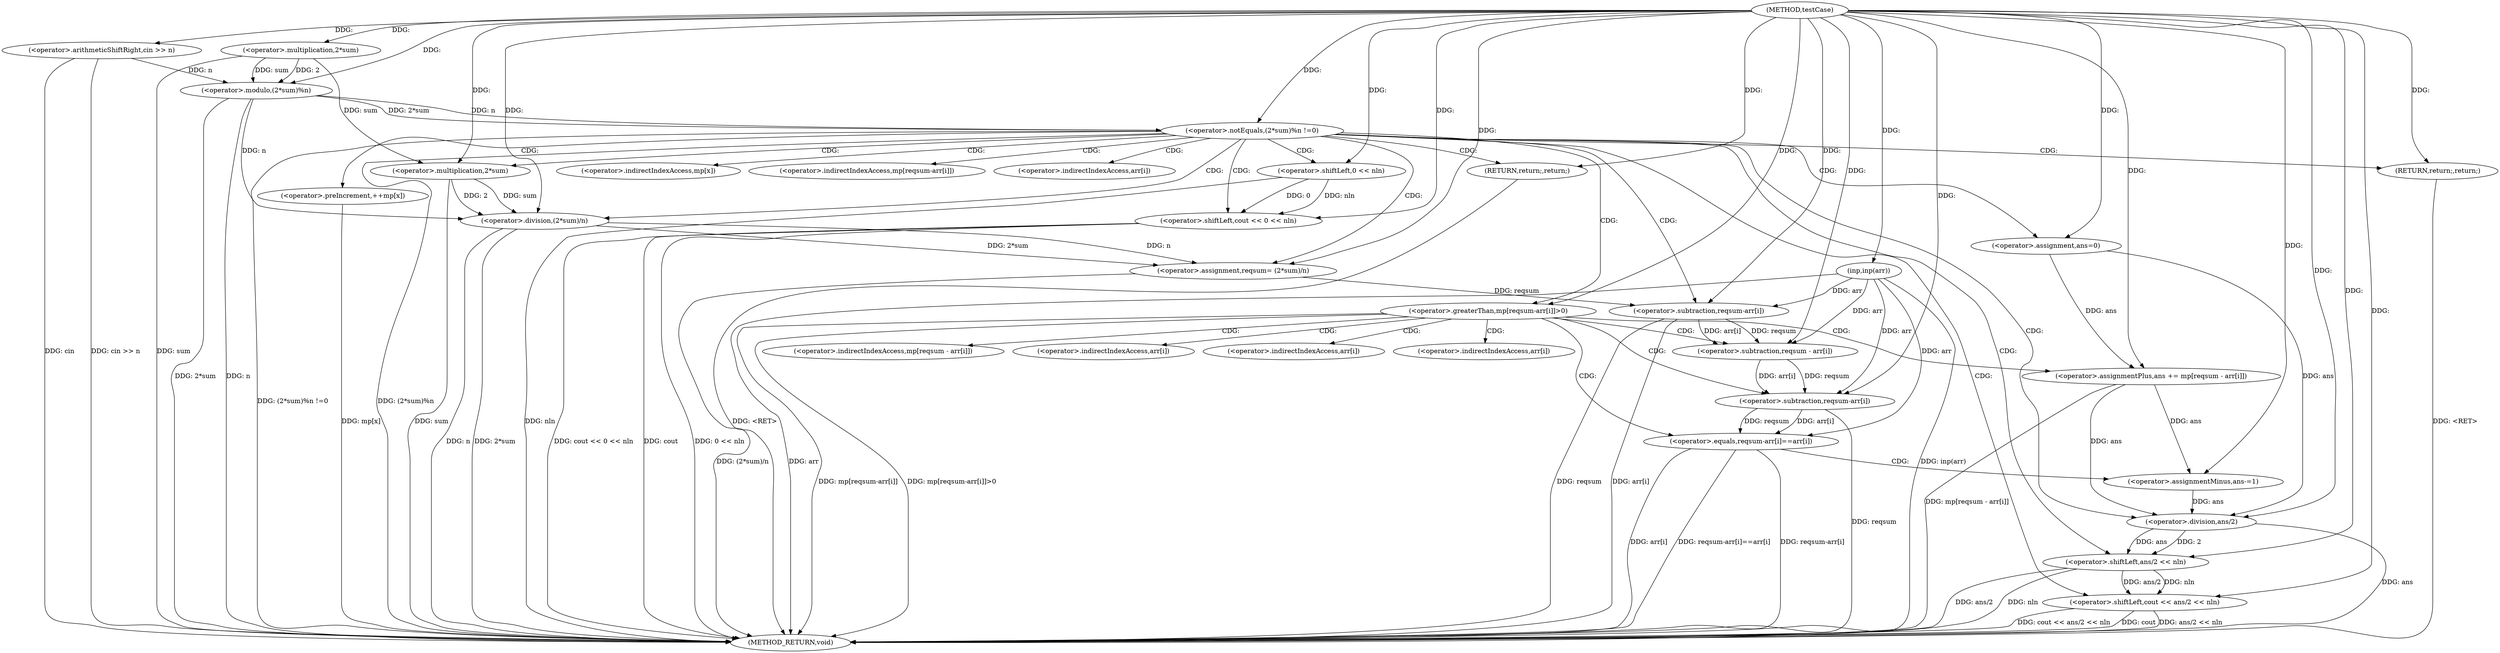 digraph "testCase" {  
"1000591" [label = "(METHOD,testCase)" ]
"1000675" [label = "(METHOD_RETURN,void)" ]
"1000594" [label = "(<operator>.arithmeticShiftRight,cin >> n)" ]
"1000598" [label = "(inp,inp(arr))" ]
"1000616" [label = "(<operator>.assignment,reqsum= (2*sum)/n)" ]
"1000625" [label = "(<operator>.preIncrement,++mp[x])" ]
"1000630" [label = "(<operator>.assignment,ans=0)" ]
"1000667" [label = "(<operator>.shiftLeft,cout << ans/2 << nln)" ]
"1000674" [label = "(RETURN,return;,return;)" ]
"1000601" [label = "(<operator>.notEquals,(2*sum)%n !=0)" ]
"1000609" [label = "(<operator>.shiftLeft,cout << 0 << nln)" ]
"1000614" [label = "(RETURN,return;,return;)" ]
"1000618" [label = "(<operator>.division,(2*sum)/n)" ]
"1000635" [label = "(<operator>.greaterThan,mp[reqsum-arr[i]]>0)" ]
"1000669" [label = "(<operator>.shiftLeft,ans/2 << nln)" ]
"1000602" [label = "(<operator>.modulo,(2*sum)%n)" ]
"1000619" [label = "(<operator>.multiplication,2*sum)" ]
"1000645" [label = "(<operator>.assignmentPlus,ans += mp[reqsum - arr[i]])" ]
"1000670" [label = "(<operator>.division,ans/2)" ]
"1000603" [label = "(<operator>.multiplication,2*sum)" ]
"1000611" [label = "(<operator>.shiftLeft,0 << nln)" ]
"1000655" [label = "(<operator>.equals,reqsum-arr[i]==arr[i])" ]
"1000664" [label = "(<operator>.assignmentMinus,ans-=1)" ]
"1000638" [label = "(<operator>.subtraction,reqsum-arr[i])" ]
"1000649" [label = "(<operator>.subtraction,reqsum - arr[i])" ]
"1000656" [label = "(<operator>.subtraction,reqsum-arr[i])" ]
"1000626" [label = "(<operator>.indirectIndexAccess,mp[x])" ]
"1000636" [label = "(<operator>.indirectIndexAccess,mp[reqsum-arr[i]])" ]
"1000647" [label = "(<operator>.indirectIndexAccess,mp[reqsum - arr[i]])" ]
"1000640" [label = "(<operator>.indirectIndexAccess,arr[i])" ]
"1000661" [label = "(<operator>.indirectIndexAccess,arr[i])" ]
"1000651" [label = "(<operator>.indirectIndexAccess,arr[i])" ]
"1000658" [label = "(<operator>.indirectIndexAccess,arr[i])" ]
  "1000674" -> "1000675"  [ label = "DDG: <RET>"] 
  "1000594" -> "1000675"  [ label = "DDG: cin >> n"] 
  "1000598" -> "1000675"  [ label = "DDG: arr"] 
  "1000598" -> "1000675"  [ label = "DDG: inp(arr)"] 
  "1000603" -> "1000675"  [ label = "DDG: sum"] 
  "1000602" -> "1000675"  [ label = "DDG: 2*sum"] 
  "1000602" -> "1000675"  [ label = "DDG: n"] 
  "1000601" -> "1000675"  [ label = "DDG: (2*sum)%n"] 
  "1000601" -> "1000675"  [ label = "DDG: (2*sum)%n !=0"] 
  "1000619" -> "1000675"  [ label = "DDG: sum"] 
  "1000618" -> "1000675"  [ label = "DDG: 2*sum"] 
  "1000618" -> "1000675"  [ label = "DDG: n"] 
  "1000616" -> "1000675"  [ label = "DDG: (2*sum)/n"] 
  "1000625" -> "1000675"  [ label = "DDG: mp[x]"] 
  "1000638" -> "1000675"  [ label = "DDG: reqsum"] 
  "1000638" -> "1000675"  [ label = "DDG: arr[i]"] 
  "1000635" -> "1000675"  [ label = "DDG: mp[reqsum-arr[i]]"] 
  "1000635" -> "1000675"  [ label = "DDG: mp[reqsum-arr[i]]>0"] 
  "1000645" -> "1000675"  [ label = "DDG: mp[reqsum - arr[i]]"] 
  "1000656" -> "1000675"  [ label = "DDG: reqsum"] 
  "1000655" -> "1000675"  [ label = "DDG: reqsum-arr[i]"] 
  "1000655" -> "1000675"  [ label = "DDG: arr[i]"] 
  "1000655" -> "1000675"  [ label = "DDG: reqsum-arr[i]==arr[i]"] 
  "1000667" -> "1000675"  [ label = "DDG: cout"] 
  "1000670" -> "1000675"  [ label = "DDG: ans"] 
  "1000669" -> "1000675"  [ label = "DDG: ans/2"] 
  "1000669" -> "1000675"  [ label = "DDG: nln"] 
  "1000667" -> "1000675"  [ label = "DDG: ans/2 << nln"] 
  "1000667" -> "1000675"  [ label = "DDG: cout << ans/2 << nln"] 
  "1000609" -> "1000675"  [ label = "DDG: cout"] 
  "1000611" -> "1000675"  [ label = "DDG: nln"] 
  "1000609" -> "1000675"  [ label = "DDG: 0 << nln"] 
  "1000609" -> "1000675"  [ label = "DDG: cout << 0 << nln"] 
  "1000614" -> "1000675"  [ label = "DDG: <RET>"] 
  "1000594" -> "1000675"  [ label = "DDG: cin"] 
  "1000618" -> "1000616"  [ label = "DDG: 2*sum"] 
  "1000618" -> "1000616"  [ label = "DDG: n"] 
  "1000591" -> "1000630"  [ label = "DDG: "] 
  "1000591" -> "1000674"  [ label = "DDG: "] 
  "1000591" -> "1000594"  [ label = "DDG: "] 
  "1000591" -> "1000598"  [ label = "DDG: "] 
  "1000591" -> "1000616"  [ label = "DDG: "] 
  "1000591" -> "1000667"  [ label = "DDG: "] 
  "1000669" -> "1000667"  [ label = "DDG: nln"] 
  "1000669" -> "1000667"  [ label = "DDG: ans/2"] 
  "1000602" -> "1000601"  [ label = "DDG: n"] 
  "1000602" -> "1000601"  [ label = "DDG: 2*sum"] 
  "1000591" -> "1000601"  [ label = "DDG: "] 
  "1000591" -> "1000614"  [ label = "DDG: "] 
  "1000619" -> "1000618"  [ label = "DDG: sum"] 
  "1000619" -> "1000618"  [ label = "DDG: 2"] 
  "1000602" -> "1000618"  [ label = "DDG: n"] 
  "1000591" -> "1000618"  [ label = "DDG: "] 
  "1000670" -> "1000669"  [ label = "DDG: 2"] 
  "1000670" -> "1000669"  [ label = "DDG: ans"] 
  "1000591" -> "1000669"  [ label = "DDG: "] 
  "1000603" -> "1000602"  [ label = "DDG: 2"] 
  "1000603" -> "1000602"  [ label = "DDG: sum"] 
  "1000594" -> "1000602"  [ label = "DDG: n"] 
  "1000591" -> "1000602"  [ label = "DDG: "] 
  "1000591" -> "1000609"  [ label = "DDG: "] 
  "1000611" -> "1000609"  [ label = "DDG: 0"] 
  "1000611" -> "1000609"  [ label = "DDG: nln"] 
  "1000591" -> "1000619"  [ label = "DDG: "] 
  "1000603" -> "1000619"  [ label = "DDG: sum"] 
  "1000591" -> "1000635"  [ label = "DDG: "] 
  "1000630" -> "1000670"  [ label = "DDG: ans"] 
  "1000645" -> "1000670"  [ label = "DDG: ans"] 
  "1000664" -> "1000670"  [ label = "DDG: ans"] 
  "1000591" -> "1000670"  [ label = "DDG: "] 
  "1000591" -> "1000603"  [ label = "DDG: "] 
  "1000591" -> "1000611"  [ label = "DDG: "] 
  "1000630" -> "1000645"  [ label = "DDG: ans"] 
  "1000591" -> "1000645"  [ label = "DDG: "] 
  "1000591" -> "1000664"  [ label = "DDG: "] 
  "1000616" -> "1000638"  [ label = "DDG: reqsum"] 
  "1000591" -> "1000638"  [ label = "DDG: "] 
  "1000598" -> "1000638"  [ label = "DDG: arr"] 
  "1000656" -> "1000655"  [ label = "DDG: arr[i]"] 
  "1000656" -> "1000655"  [ label = "DDG: reqsum"] 
  "1000598" -> "1000655"  [ label = "DDG: arr"] 
  "1000645" -> "1000664"  [ label = "DDG: ans"] 
  "1000638" -> "1000649"  [ label = "DDG: reqsum"] 
  "1000591" -> "1000649"  [ label = "DDG: "] 
  "1000598" -> "1000649"  [ label = "DDG: arr"] 
  "1000638" -> "1000649"  [ label = "DDG: arr[i]"] 
  "1000649" -> "1000656"  [ label = "DDG: reqsum"] 
  "1000591" -> "1000656"  [ label = "DDG: "] 
  "1000598" -> "1000656"  [ label = "DDG: arr"] 
  "1000649" -> "1000656"  [ label = "DDG: arr[i]"] 
  "1000601" -> "1000619"  [ label = "CDG: "] 
  "1000601" -> "1000670"  [ label = "CDG: "] 
  "1000601" -> "1000614"  [ label = "CDG: "] 
  "1000601" -> "1000626"  [ label = "CDG: "] 
  "1000601" -> "1000611"  [ label = "CDG: "] 
  "1000601" -> "1000609"  [ label = "CDG: "] 
  "1000601" -> "1000625"  [ label = "CDG: "] 
  "1000601" -> "1000640"  [ label = "CDG: "] 
  "1000601" -> "1000618"  [ label = "CDG: "] 
  "1000601" -> "1000674"  [ label = "CDG: "] 
  "1000601" -> "1000667"  [ label = "CDG: "] 
  "1000601" -> "1000635"  [ label = "CDG: "] 
  "1000601" -> "1000616"  [ label = "CDG: "] 
  "1000601" -> "1000638"  [ label = "CDG: "] 
  "1000601" -> "1000669"  [ label = "CDG: "] 
  "1000601" -> "1000636"  [ label = "CDG: "] 
  "1000601" -> "1000630"  [ label = "CDG: "] 
  "1000635" -> "1000649"  [ label = "CDG: "] 
  "1000635" -> "1000661"  [ label = "CDG: "] 
  "1000635" -> "1000658"  [ label = "CDG: "] 
  "1000635" -> "1000647"  [ label = "CDG: "] 
  "1000635" -> "1000656"  [ label = "CDG: "] 
  "1000635" -> "1000645"  [ label = "CDG: "] 
  "1000635" -> "1000651"  [ label = "CDG: "] 
  "1000635" -> "1000655"  [ label = "CDG: "] 
  "1000655" -> "1000664"  [ label = "CDG: "] 
}
